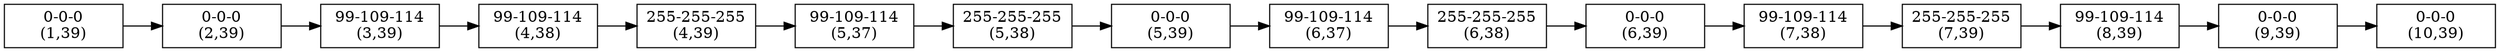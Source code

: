 digraph linearMatrix
{
    rankdir=LR;
    node [ shape = box]
     node [width = 1.5, height = 0.55];
    //Nodes and links creation
    Nodo0[label ="0-0-0\n(1,39)"];
    Nodo0->Nodo1
    Nodo1[label ="0-0-0\n(2,39)"];
    Nodo1->Nodo2
    Nodo2[label ="99-109-114\n(3,39)"];
    Nodo2->Nodo3
    Nodo3[label ="99-109-114\n(4,38)"];
    Nodo3->Nodo4
    Nodo4[label ="255-255-255\n(4,39)"];
    Nodo4->Nodo5
    Nodo5[label ="99-109-114\n(5,37)"];
    Nodo5->Nodo6
    Nodo6[label ="255-255-255\n(5,38)"];
    Nodo6->Nodo7
    Nodo7[label ="0-0-0\n(5,39)"];
    Nodo7->Nodo8
    Nodo8[label ="99-109-114\n(6,37)"];
    Nodo8->Nodo9
    Nodo9[label ="255-255-255\n(6,38)"];
    Nodo9->Nodo10
    Nodo10[label ="0-0-0\n(6,39)"];
    Nodo10->Nodo11
    Nodo11[label ="99-109-114\n(7,38)"];
    Nodo11->Nodo12
    Nodo12[label ="255-255-255\n(7,39)"];
    Nodo12->Nodo13
    Nodo13[label ="99-109-114\n(8,39)"];
    Nodo13->Nodo14
    Nodo14[label ="0-0-0\n(9,39)"];
    Nodo14->Nodo15
    Nodo15[label ="0-0-0\n(10,39)"];
}